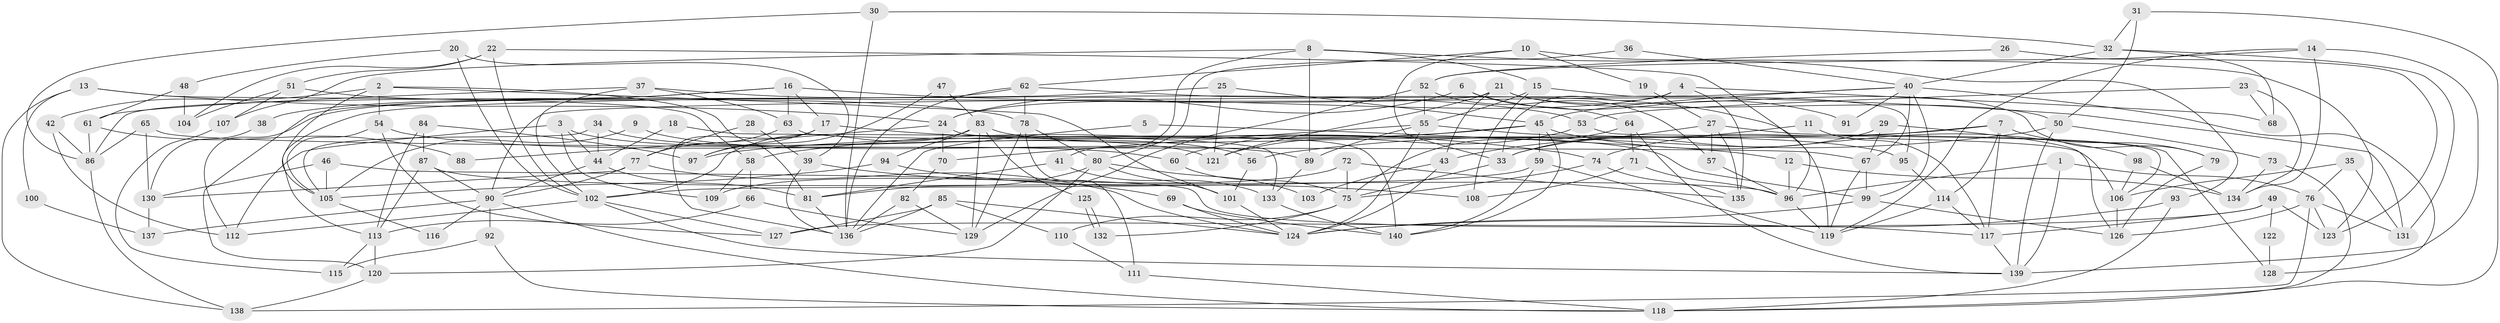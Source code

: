 // coarse degree distribution, {13: 0.01, 2: 0.15, 4: 0.23, 9: 0.02, 5: 0.13, 7: 0.05, 8: 0.05, 3: 0.27, 20: 0.01, 6: 0.06, 11: 0.01, 17: 0.01}
// Generated by graph-tools (version 1.1) at 2025/51/03/04/25 22:51:19]
// undirected, 140 vertices, 280 edges
graph export_dot {
  node [color=gray90,style=filled];
  1;
  2;
  3;
  4;
  5;
  6;
  7;
  8;
  9;
  10;
  11;
  12;
  13;
  14;
  15;
  16;
  17;
  18;
  19;
  20;
  21;
  22;
  23;
  24;
  25;
  26;
  27;
  28;
  29;
  30;
  31;
  32;
  33;
  34;
  35;
  36;
  37;
  38;
  39;
  40;
  41;
  42;
  43;
  44;
  45;
  46;
  47;
  48;
  49;
  50;
  51;
  52;
  53;
  54;
  55;
  56;
  57;
  58;
  59;
  60;
  61;
  62;
  63;
  64;
  65;
  66;
  67;
  68;
  69;
  70;
  71;
  72;
  73;
  74;
  75;
  76;
  77;
  78;
  79;
  80;
  81;
  82;
  83;
  84;
  85;
  86;
  87;
  88;
  89;
  90;
  91;
  92;
  93;
  94;
  95;
  96;
  97;
  98;
  99;
  100;
  101;
  102;
  103;
  104;
  105;
  106;
  107;
  108;
  109;
  110;
  111;
  112;
  113;
  114;
  115;
  116;
  117;
  118;
  119;
  120;
  121;
  122;
  123;
  124;
  125;
  126;
  127;
  128;
  129;
  130;
  131;
  132;
  133;
  134;
  135;
  136;
  137;
  138;
  139;
  140;
  1 -- 96;
  1 -- 139;
  1 -- 76;
  2 -- 101;
  2 -- 54;
  2 -- 42;
  2 -- 81;
  2 -- 105;
  3 -- 44;
  3 -- 121;
  3 -- 109;
  3 -- 112;
  4 -- 33;
  4 -- 24;
  4 -- 68;
  4 -- 135;
  5 -- 136;
  5 -- 12;
  6 -- 64;
  6 -- 24;
  6 -- 91;
  7 -- 74;
  7 -- 117;
  7 -- 79;
  7 -- 97;
  7 -- 114;
  8 -- 89;
  8 -- 93;
  8 -- 15;
  8 -- 41;
  8 -- 107;
  9 -- 89;
  9 -- 105;
  10 -- 33;
  10 -- 62;
  10 -- 19;
  10 -- 123;
  11 -- 33;
  11 -- 117;
  12 -- 134;
  12 -- 96;
  13 -- 58;
  13 -- 138;
  13 -- 24;
  13 -- 100;
  14 -- 119;
  14 -- 139;
  14 -- 52;
  14 -- 134;
  15 -- 95;
  15 -- 55;
  15 -- 108;
  16 -- 112;
  16 -- 63;
  16 -- 17;
  16 -- 38;
  16 -- 131;
  17 -- 136;
  17 -- 74;
  17 -- 97;
  18 -- 133;
  18 -- 44;
  19 -- 27;
  20 -- 102;
  20 -- 39;
  20 -- 48;
  21 -- 43;
  21 -- 79;
  21 -- 50;
  21 -- 86;
  21 -- 121;
  22 -- 102;
  22 -- 96;
  22 -- 51;
  22 -- 104;
  23 -- 134;
  23 -- 68;
  23 -- 53;
  24 -- 70;
  24 -- 88;
  24 -- 140;
  25 -- 45;
  25 -- 121;
  25 -- 113;
  26 -- 52;
  26 -- 123;
  27 -- 135;
  27 -- 57;
  27 -- 43;
  27 -- 128;
  28 -- 39;
  28 -- 77;
  29 -- 67;
  29 -- 126;
  29 -- 33;
  30 -- 136;
  30 -- 32;
  30 -- 86;
  31 -- 118;
  31 -- 50;
  31 -- 32;
  32 -- 131;
  32 -- 40;
  32 -- 68;
  33 -- 75;
  34 -- 105;
  34 -- 56;
  34 -- 44;
  35 -- 131;
  35 -- 76;
  35 -- 106;
  36 -- 80;
  36 -- 40;
  37 -- 61;
  37 -- 102;
  37 -- 53;
  37 -- 63;
  38 -- 130;
  39 -- 69;
  39 -- 136;
  40 -- 90;
  40 -- 45;
  40 -- 67;
  40 -- 91;
  40 -- 99;
  40 -- 128;
  41 -- 81;
  41 -- 133;
  42 -- 86;
  42 -- 112;
  43 -- 124;
  43 -- 103;
  44 -- 81;
  44 -- 90;
  45 -- 59;
  45 -- 58;
  45 -- 60;
  45 -- 98;
  45 -- 140;
  46 -- 105;
  46 -- 130;
  46 -- 117;
  47 -- 83;
  47 -- 97;
  48 -- 104;
  48 -- 61;
  49 -- 117;
  49 -- 127;
  49 -- 122;
  49 -- 123;
  50 -- 73;
  50 -- 56;
  50 -- 139;
  51 -- 78;
  51 -- 104;
  51 -- 107;
  52 -- 55;
  52 -- 57;
  52 -- 129;
  53 -- 106;
  53 -- 121;
  54 -- 60;
  54 -- 105;
  54 -- 127;
  55 -- 124;
  55 -- 70;
  55 -- 89;
  55 -- 95;
  56 -- 101;
  57 -- 96;
  58 -- 66;
  58 -- 109;
  59 -- 140;
  59 -- 119;
  59 -- 102;
  60 -- 75;
  61 -- 86;
  61 -- 88;
  62 -- 119;
  62 -- 120;
  62 -- 78;
  62 -- 136;
  63 -- 106;
  63 -- 77;
  64 -- 75;
  64 -- 139;
  64 -- 71;
  65 -- 67;
  65 -- 86;
  65 -- 130;
  66 -- 113;
  66 -- 129;
  67 -- 99;
  67 -- 119;
  69 -- 124;
  69 -- 140;
  70 -- 82;
  71 -- 96;
  71 -- 108;
  72 -- 135;
  72 -- 109;
  72 -- 75;
  73 -- 134;
  73 -- 118;
  74 -- 75;
  74 -- 135;
  75 -- 110;
  75 -- 132;
  76 -- 123;
  76 -- 126;
  76 -- 131;
  76 -- 138;
  77 -- 124;
  77 -- 90;
  77 -- 130;
  78 -- 129;
  78 -- 80;
  78 -- 111;
  79 -- 126;
  80 -- 120;
  80 -- 81;
  80 -- 101;
  80 -- 103;
  81 -- 136;
  82 -- 136;
  82 -- 129;
  83 -- 99;
  83 -- 102;
  83 -- 94;
  83 -- 125;
  83 -- 129;
  84 -- 97;
  84 -- 113;
  84 -- 87;
  85 -- 127;
  85 -- 136;
  85 -- 110;
  85 -- 124;
  86 -- 138;
  87 -- 90;
  87 -- 96;
  87 -- 113;
  89 -- 133;
  90 -- 92;
  90 -- 116;
  90 -- 118;
  90 -- 137;
  92 -- 115;
  92 -- 118;
  93 -- 118;
  93 -- 124;
  94 -- 108;
  94 -- 105;
  95 -- 114;
  96 -- 119;
  98 -- 106;
  98 -- 134;
  99 -- 126;
  99 -- 124;
  100 -- 137;
  101 -- 124;
  102 -- 112;
  102 -- 127;
  102 -- 139;
  105 -- 116;
  106 -- 126;
  107 -- 115;
  110 -- 111;
  111 -- 118;
  113 -- 115;
  113 -- 120;
  114 -- 117;
  114 -- 119;
  117 -- 139;
  120 -- 138;
  122 -- 128;
  125 -- 132;
  125 -- 132;
  130 -- 137;
  133 -- 140;
}
